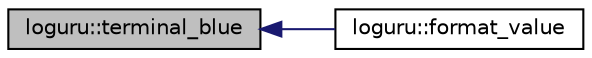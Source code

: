 digraph "loguru::terminal_blue"
{
  edge [fontname="Helvetica",fontsize="10",labelfontname="Helvetica",labelfontsize="10"];
  node [fontname="Helvetica",fontsize="10",shape=record];
  rankdir="LR";
  Node153 [label="loguru::terminal_blue",height=0.2,width=0.4,color="black", fillcolor="grey75", style="filled", fontcolor="black"];
  Node153 -> Node154 [dir="back",color="midnightblue",fontsize="10",style="solid",fontname="Helvetica"];
  Node154 [label="loguru::format_value",height=0.2,width=0.4,color="black", fillcolor="white", style="filled",URL="$namespaceloguru.html#a8d5900eb68be9d97a2e8dd4f9299f09a"];
}
